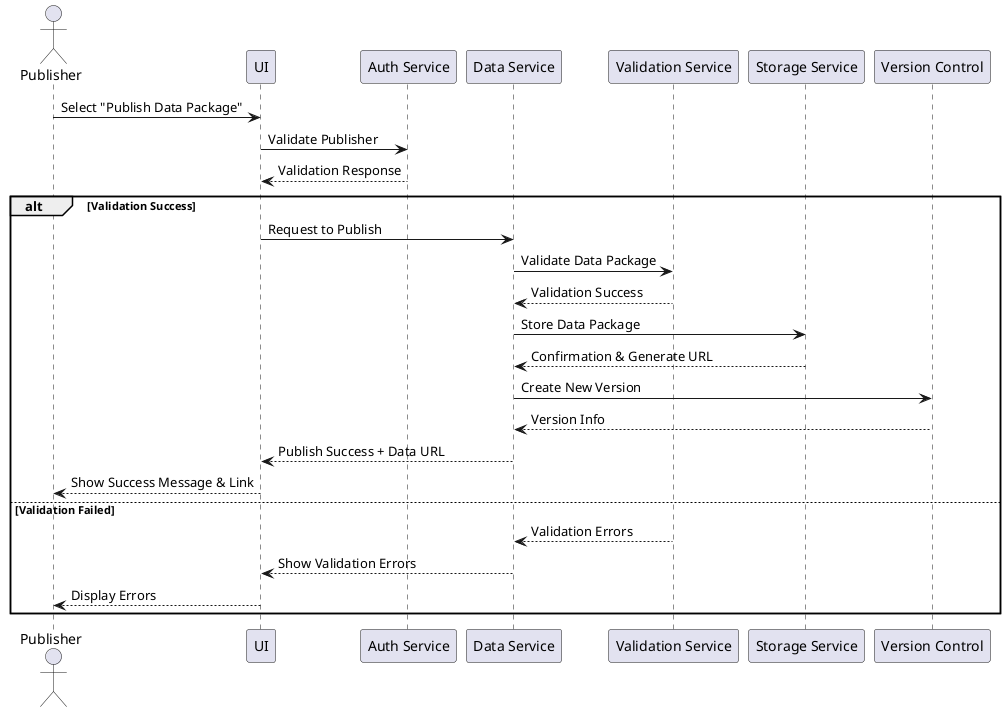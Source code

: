 @startuml
actor Publisher
participant "UI" as UI
participant "Auth Service" as Auth
participant "Data Service" as DataService
participant "Validation Service" as Validation
participant "Storage Service" as Storage
participant "Version Control" as Versioning

Publisher -> UI: Select "Publish Data Package"
UI -> Auth: Validate Publisher
Auth --> UI: Validation Response

alt Validation Success
  UI -> DataService: Request to Publish
  DataService -> Validation: Validate Data Package
  Validation --> DataService: Validation Success
  DataService -> Storage: Store Data Package
  Storage --> DataService: Confirmation & Generate URL
  DataService -> Versioning: Create New Version
  Versioning --> DataService: Version Info
  DataService --> UI: Publish Success + Data URL
  UI --> Publisher: Show Success Message & Link
else Validation Failed
  Validation --> DataService: Validation Errors
  DataService --> UI: Show Validation Errors
  UI --> Publisher: Display Errors
end
@enduml